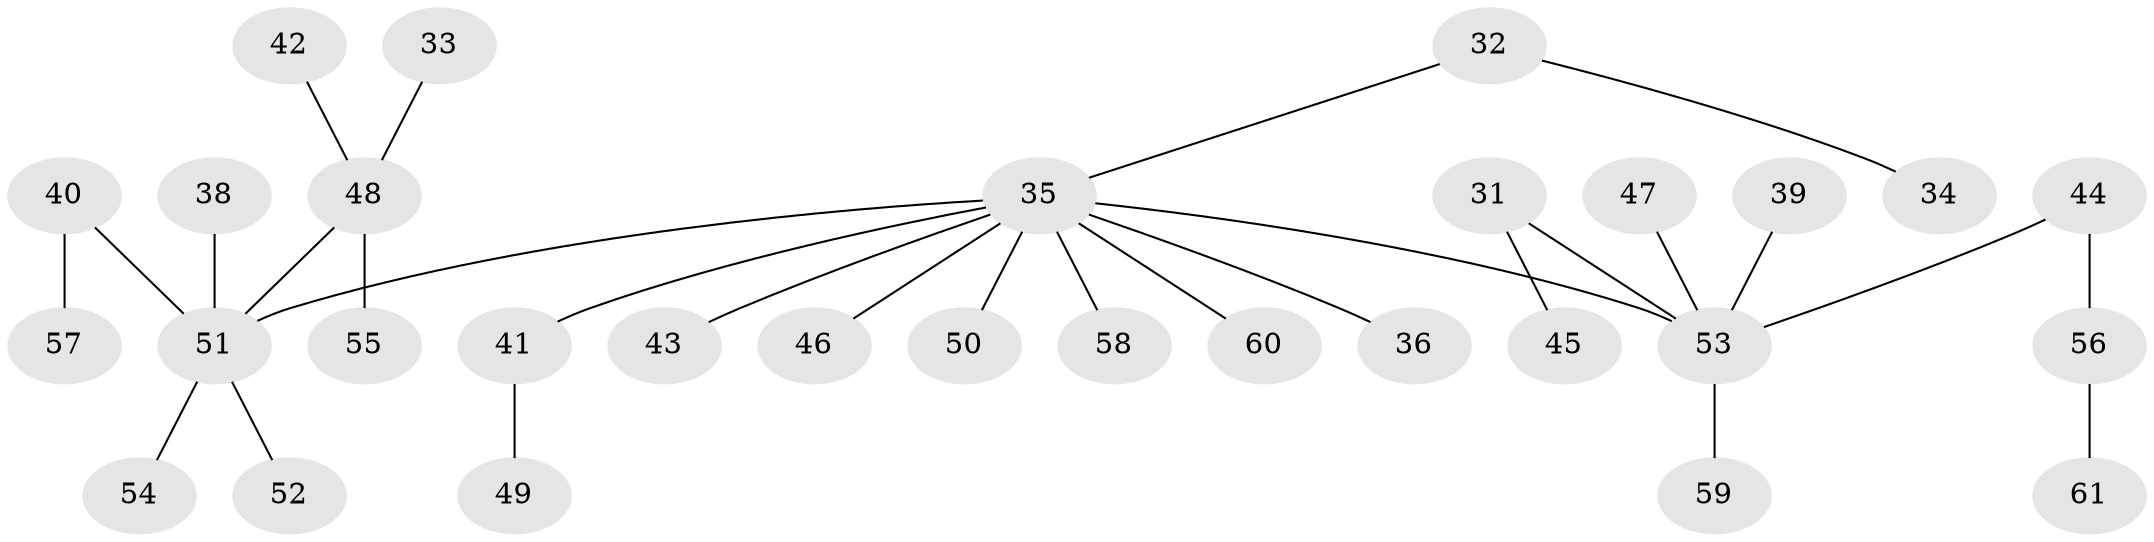 // original degree distribution, {7: 0.01639344262295082, 3: 0.18032786885245902, 5: 0.03278688524590164, 1: 0.4918032786885246, 2: 0.22950819672131148, 4: 0.04918032786885246}
// Generated by graph-tools (version 1.1) at 2025/53/03/09/25 04:53:52]
// undirected, 30 vertices, 29 edges
graph export_dot {
graph [start="1"]
  node [color=gray90,style=filled];
  31;
  32;
  33;
  34;
  35 [super="+28+21+20"];
  36;
  38;
  39;
  40;
  41 [super="+29"];
  42;
  43;
  44 [super="+8+13"];
  45;
  46;
  47;
  48 [super="+16"];
  49;
  50;
  51 [super="+17+18+22+24+26+37+27"];
  52;
  53 [super="+14+19+23+30+25"];
  54;
  55;
  56;
  57;
  58;
  59;
  60;
  61;
  31 -- 45;
  31 -- 53;
  32 -- 34;
  32 -- 35;
  33 -- 48;
  35 -- 43;
  35 -- 46;
  35 -- 36;
  35 -- 50;
  35 -- 51;
  35 -- 58;
  35 -- 60;
  35 -- 53;
  35 -- 41;
  38 -- 51;
  39 -- 53;
  40 -- 57;
  40 -- 51;
  41 -- 49;
  42 -- 48;
  44 -- 56;
  44 -- 53;
  47 -- 53;
  48 -- 51;
  48 -- 55;
  51 -- 52;
  51 -- 54;
  53 -- 59;
  56 -- 61;
}
